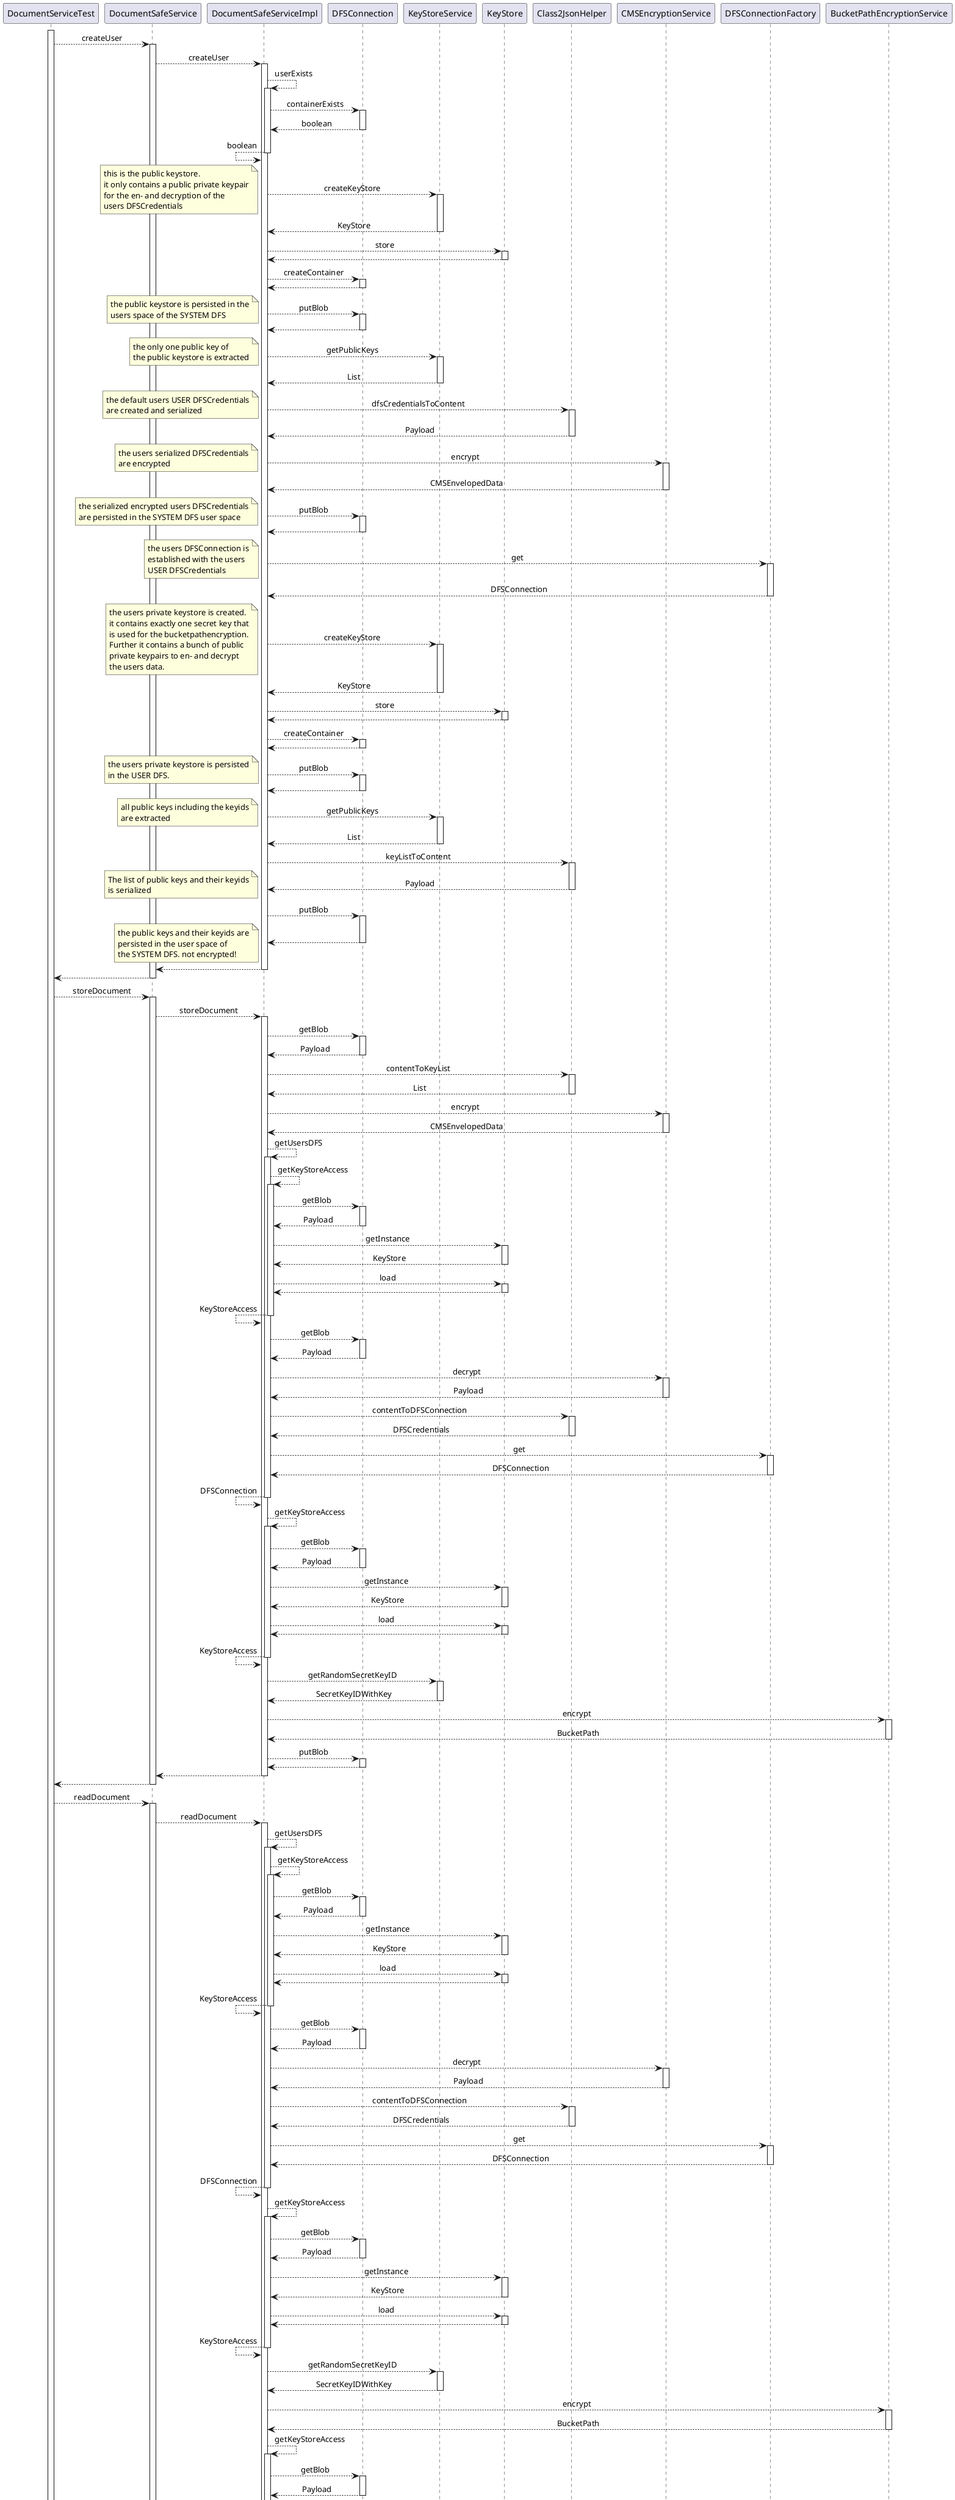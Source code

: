 @startuml

skinparam SequenceMessageAlign center

activate DocumentServiceTest
' DocumentServiceTest
DocumentServiceTest --> DocumentSafeService : createUser

activate DocumentSafeService
' DocumentSafeService
DocumentSafeService --> DocumentSafeServiceImpl : createUser

activate DocumentSafeServiceImpl
' DocumentSafeServiceImpl
DocumentSafeServiceImpl --> DocumentSafeServiceImpl : userExists

activate DocumentSafeServiceImpl
' DocumentSafeServiceImpl
DocumentSafeServiceImpl --> DFSConnection : containerExists

activate DFSConnection
' de.adorsys.dfs.connection.api.service.api.DFSConnection
DocumentSafeServiceImpl <-- DFSConnection : boolean
deactivate DFSConnection

' DocumentSafeServiceImpl
DocumentSafeServiceImpl <-- DocumentSafeServiceImpl : boolean
deactivate DocumentSafeServiceImpl

' DocumentSafeServiceImpl
DocumentSafeServiceImpl --> KeyStoreService : createKeyStore

note left
this is the public keystore.
it only contains a public private keypair
for the en- and decryption of the
users DFSCredentials
end note
activate KeyStoreService
' KeyStoreService
DocumentSafeServiceImpl <-- KeyStoreService : KeyStore
deactivate KeyStoreService

' DocumentSafeServiceImpl
DocumentSafeServiceImpl --> KeyStore : store

activate KeyStore
' java.security.KeyStore
DocumentSafeServiceImpl <-- KeyStore :  
deactivate KeyStore

' DocumentSafeServiceImpl
DocumentSafeServiceImpl --> DFSConnection : createContainer

activate DFSConnection
' de.adorsys.dfs.connection.api.service.api.DFSConnection
DocumentSafeServiceImpl <-- DFSConnection :  
deactivate DFSConnection

' DocumentSafeServiceImpl
DocumentSafeServiceImpl --> DFSConnection : putBlob

note left
the public keystore is persisted in the
users space of the SYSTEM DFS
end note
activate DFSConnection
' de.adorsys.dfs.connection.api.service.api.DFSConnection
DocumentSafeServiceImpl <-- DFSConnection :  
deactivate DFSConnection
' DocumentSafeServiceImpl
DocumentSafeServiceImpl --> KeyStoreService : getPublicKeys
note left
the only one public key of
the public keystore is extracted
end note

activate KeyStoreService
' KeyStoreService
DocumentSafeServiceImpl <-- KeyStoreService : List
deactivate KeyStoreService

' DocumentSafeServiceImpl
DocumentSafeServiceImpl --> Class2JsonHelper : dfsCredentialsToContent

note left
the default users USER DFSCredentials
are created and serialized
end note
activate Class2JsonHelper
' Class2JsonHelper
DocumentSafeServiceImpl <-- Class2JsonHelper : Payload
deactivate Class2JsonHelper

' DocumentSafeServiceImpl
DocumentSafeServiceImpl --> CMSEncryptionService : encrypt
note left
the users serialized DFSCredentials
are encrypted
end note

activate CMSEncryptionService
' CMSEncryptionService
DocumentSafeServiceImpl <-- CMSEncryptionService : CMSEnvelopedData
deactivate CMSEncryptionService

' DocumentSafeServiceImpl
DocumentSafeServiceImpl --> DFSConnection : putBlob
note left
the serialized encrypted users DFSCredentials
are persisted in the SYSTEM DFS user space
end note
activate DFSConnection
' de.adorsys.dfs.connection.api.service.api.DFSConnection
DocumentSafeServiceImpl <-- DFSConnection :  
deactivate DFSConnection

' DocumentSafeServiceImpl
DocumentSafeServiceImpl --> DFSConnectionFactory : get
note left
the users DFSConnection is
established with the users
USER DFSCredentials
end note

activate DFSConnectionFactory
' de.adorsys.dfs.connection.impl.factory.DFSConnectionFactory
DocumentSafeServiceImpl <-- DFSConnectionFactory : DFSConnection
deactivate DFSConnectionFactory

' DocumentSafeServiceImpl
DocumentSafeServiceImpl --> KeyStoreService : createKeyStore
note left
the users private keystore is created.
it contains exactly one secret key that
is used for the bucketpathencryption.
Further it contains a bunch of public
private keypairs to en- and decrypt
the users data.
end note
activate KeyStoreService
' KeyStoreService
DocumentSafeServiceImpl <-- KeyStoreService : KeyStore
deactivate KeyStoreService

' DocumentSafeServiceImpl
DocumentSafeServiceImpl --> KeyStore : store

activate KeyStore
' java.security.KeyStore
DocumentSafeServiceImpl <-- KeyStore :  
deactivate KeyStore

' DocumentSafeServiceImpl
DocumentSafeServiceImpl --> DFSConnection : createContainer

activate DFSConnection
' de.adorsys.dfs.connection.api.service.api.DFSConnection
DocumentSafeServiceImpl <-- DFSConnection :  
deactivate DFSConnection

' DocumentSafeServiceImpl
DocumentSafeServiceImpl --> DFSConnection : putBlob
note left
the users private keystore is persisted
in the USER DFS.
end note
activate DFSConnection
' de.adorsys.dfs.connection.api.service.api.DFSConnection
DocumentSafeServiceImpl <-- DFSConnection :  
deactivate DFSConnection

' DocumentSafeServiceImpl
DocumentSafeServiceImpl --> KeyStoreService : getPublicKeys
note left
all public keys including the keyids
are extracted
end note

activate KeyStoreService
' KeyStoreService
DocumentSafeServiceImpl <-- KeyStoreService : List
deactivate KeyStoreService
' DocumentSafeServiceImpl
DocumentSafeServiceImpl --> Class2JsonHelper : keyListToContent

activate Class2JsonHelper
' Class2JsonHelper
DocumentSafeServiceImpl <-- Class2JsonHelper : Payload
deactivate Class2JsonHelper
note left
The list of public keys and their keyids
is serialized
end note

' DocumentSafeServiceImpl
DocumentSafeServiceImpl --> DFSConnection : putBlob

activate DFSConnection
' de.adorsys.dfs.connection.api.service.api.DFSConnection
DocumentSafeServiceImpl <-- DFSConnection :  
deactivate DFSConnection
note left
the public keys and their keyids are
persisted in the user space of
the SYSTEM DFS. not encrypted!
end note
' DocumentSafeServiceImpl
DocumentSafeService <-- DocumentSafeServiceImpl :  
deactivate DocumentSafeServiceImpl

' DocumentSafeService
DocumentServiceTest <-- DocumentSafeService :  
deactivate DocumentSafeService

' DocumentServiceTest
DocumentServiceTest --> DocumentSafeService : storeDocument

activate DocumentSafeService
' DocumentSafeService
DocumentSafeService --> DocumentSafeServiceImpl : storeDocument

activate DocumentSafeServiceImpl
' DocumentSafeServiceImpl
DocumentSafeServiceImpl --> DFSConnection : getBlob

activate DFSConnection
' de.adorsys.dfs.connection.api.service.api.DFSConnection
DocumentSafeServiceImpl <-- DFSConnection : Payload
deactivate DFSConnection

' DocumentSafeServiceImpl
DocumentSafeServiceImpl --> Class2JsonHelper : contentToKeyList

activate Class2JsonHelper
' Class2JsonHelper
DocumentSafeServiceImpl <-- Class2JsonHelper : List
deactivate Class2JsonHelper

' DocumentSafeServiceImpl
DocumentSafeServiceImpl --> CMSEncryptionService : encrypt

activate CMSEncryptionService
' CMSEncryptionService
DocumentSafeServiceImpl <-- CMSEncryptionService : CMSEnvelopedData
deactivate CMSEncryptionService

' DocumentSafeServiceImpl
DocumentSafeServiceImpl --> DocumentSafeServiceImpl : getUsersDFS

activate DocumentSafeServiceImpl
' DocumentSafeServiceImpl
DocumentSafeServiceImpl --> DocumentSafeServiceImpl : getKeyStoreAccess

activate DocumentSafeServiceImpl
' DocumentSafeServiceImpl
DocumentSafeServiceImpl --> DFSConnection : getBlob

activate DFSConnection
' de.adorsys.dfs.connection.api.service.api.DFSConnection
DocumentSafeServiceImpl <-- DFSConnection : Payload
deactivate DFSConnection

' DocumentSafeServiceImpl
DocumentSafeServiceImpl --> KeyStore : getInstance

activate KeyStore
' java.security.KeyStore
DocumentSafeServiceImpl <-- KeyStore : KeyStore
deactivate KeyStore

' DocumentSafeServiceImpl
DocumentSafeServiceImpl --> KeyStore : load

activate KeyStore
' java.security.KeyStore
DocumentSafeServiceImpl <-- KeyStore :  
deactivate KeyStore

' DocumentSafeServiceImpl
DocumentSafeServiceImpl <-- DocumentSafeServiceImpl : KeyStoreAccess
deactivate DocumentSafeServiceImpl

' DocumentSafeServiceImpl
DocumentSafeServiceImpl --> DFSConnection : getBlob

activate DFSConnection
' de.adorsys.dfs.connection.api.service.api.DFSConnection
DocumentSafeServiceImpl <-- DFSConnection : Payload
deactivate DFSConnection

' DocumentSafeServiceImpl
DocumentSafeServiceImpl --> CMSEncryptionService : decrypt

activate CMSEncryptionService
' CMSEncryptionService
DocumentSafeServiceImpl <-- CMSEncryptionService : Payload
deactivate CMSEncryptionService

' DocumentSafeServiceImpl
DocumentSafeServiceImpl --> Class2JsonHelper : contentToDFSConnection

activate Class2JsonHelper
' Class2JsonHelper
DocumentSafeServiceImpl <-- Class2JsonHelper : DFSCredentials
deactivate Class2JsonHelper

' DocumentSafeServiceImpl
DocumentSafeServiceImpl --> DFSConnectionFactory : get

activate DFSConnectionFactory
' de.adorsys.dfs.connection.impl.factory.DFSConnectionFactory
DocumentSafeServiceImpl <-- DFSConnectionFactory : DFSConnection
deactivate DFSConnectionFactory

' DocumentSafeServiceImpl
DocumentSafeServiceImpl <-- DocumentSafeServiceImpl : DFSConnection
deactivate DocumentSafeServiceImpl

' DocumentSafeServiceImpl
DocumentSafeServiceImpl --> DocumentSafeServiceImpl : getKeyStoreAccess

activate DocumentSafeServiceImpl
' DocumentSafeServiceImpl
DocumentSafeServiceImpl --> DFSConnection : getBlob

activate DFSConnection
' de.adorsys.dfs.connection.api.service.api.DFSConnection
DocumentSafeServiceImpl <-- DFSConnection : Payload
deactivate DFSConnection

' DocumentSafeServiceImpl
DocumentSafeServiceImpl --> KeyStore : getInstance

activate KeyStore
' java.security.KeyStore
DocumentSafeServiceImpl <-- KeyStore : KeyStore
deactivate KeyStore

' DocumentSafeServiceImpl
DocumentSafeServiceImpl --> KeyStore : load

activate KeyStore
' java.security.KeyStore
DocumentSafeServiceImpl <-- KeyStore :  
deactivate KeyStore

' DocumentSafeServiceImpl
DocumentSafeServiceImpl <-- DocumentSafeServiceImpl : KeyStoreAccess
deactivate DocumentSafeServiceImpl

' DocumentSafeServiceImpl
DocumentSafeServiceImpl --> KeyStoreService : getRandomSecretKeyID

activate KeyStoreService
' KeyStoreService
DocumentSafeServiceImpl <-- KeyStoreService : SecretKeyIDWithKey
deactivate KeyStoreService

' DocumentSafeServiceImpl
DocumentSafeServiceImpl --> BucketPathEncryptionService : encrypt

activate BucketPathEncryptionService
' BucketPathEncryptionService
DocumentSafeServiceImpl <-- BucketPathEncryptionService : BucketPath
deactivate BucketPathEncryptionService

' DocumentSafeServiceImpl
DocumentSafeServiceImpl --> DFSConnection : putBlob

activate DFSConnection
' de.adorsys.dfs.connection.api.service.api.DFSConnection
DocumentSafeServiceImpl <-- DFSConnection :  
deactivate DFSConnection

' DocumentSafeServiceImpl
DocumentSafeService <-- DocumentSafeServiceImpl :  
deactivate DocumentSafeServiceImpl

' DocumentSafeService
DocumentServiceTest <-- DocumentSafeService :  
deactivate DocumentSafeService

' DocumentServiceTest
DocumentServiceTest --> DocumentSafeService : readDocument

activate DocumentSafeService
' DocumentSafeService
DocumentSafeService --> DocumentSafeServiceImpl : readDocument

activate DocumentSafeServiceImpl
' DocumentSafeServiceImpl
DocumentSafeServiceImpl --> DocumentSafeServiceImpl : getUsersDFS

activate DocumentSafeServiceImpl
' DocumentSafeServiceImpl
DocumentSafeServiceImpl --> DocumentSafeServiceImpl : getKeyStoreAccess

activate DocumentSafeServiceImpl
' DocumentSafeServiceImpl
DocumentSafeServiceImpl --> DFSConnection : getBlob

activate DFSConnection
' de.adorsys.dfs.connection.api.service.api.DFSConnection
DocumentSafeServiceImpl <-- DFSConnection : Payload
deactivate DFSConnection

' DocumentSafeServiceImpl
DocumentSafeServiceImpl --> KeyStore : getInstance

activate KeyStore
' java.security.KeyStore
DocumentSafeServiceImpl <-- KeyStore : KeyStore
deactivate KeyStore

' DocumentSafeServiceImpl
DocumentSafeServiceImpl --> KeyStore : load

activate KeyStore
' java.security.KeyStore
DocumentSafeServiceImpl <-- KeyStore :  
deactivate KeyStore

' DocumentSafeServiceImpl
DocumentSafeServiceImpl <-- DocumentSafeServiceImpl : KeyStoreAccess
deactivate DocumentSafeServiceImpl

' DocumentSafeServiceImpl
DocumentSafeServiceImpl --> DFSConnection : getBlob

activate DFSConnection
' de.adorsys.dfs.connection.api.service.api.DFSConnection
DocumentSafeServiceImpl <-- DFSConnection : Payload
deactivate DFSConnection

' DocumentSafeServiceImpl
DocumentSafeServiceImpl --> CMSEncryptionService : decrypt

activate CMSEncryptionService
' CMSEncryptionService
DocumentSafeServiceImpl <-- CMSEncryptionService : Payload
deactivate CMSEncryptionService

' DocumentSafeServiceImpl
DocumentSafeServiceImpl --> Class2JsonHelper : contentToDFSConnection

activate Class2JsonHelper
' Class2JsonHelper
DocumentSafeServiceImpl <-- Class2JsonHelper : DFSCredentials
deactivate Class2JsonHelper

' DocumentSafeServiceImpl
DocumentSafeServiceImpl --> DFSConnectionFactory : get

activate DFSConnectionFactory
' de.adorsys.dfs.connection.impl.factory.DFSConnectionFactory
DocumentSafeServiceImpl <-- DFSConnectionFactory : DFSConnection
deactivate DFSConnectionFactory

' DocumentSafeServiceImpl
DocumentSafeServiceImpl <-- DocumentSafeServiceImpl : DFSConnection
deactivate DocumentSafeServiceImpl

' DocumentSafeServiceImpl
DocumentSafeServiceImpl --> DocumentSafeServiceImpl : getKeyStoreAccess

activate DocumentSafeServiceImpl
' DocumentSafeServiceImpl
DocumentSafeServiceImpl --> DFSConnection : getBlob

activate DFSConnection
' de.adorsys.dfs.connection.api.service.api.DFSConnection
DocumentSafeServiceImpl <-- DFSConnection : Payload
deactivate DFSConnection

' DocumentSafeServiceImpl
DocumentSafeServiceImpl --> KeyStore : getInstance

activate KeyStore
' java.security.KeyStore
DocumentSafeServiceImpl <-- KeyStore : KeyStore
deactivate KeyStore

' DocumentSafeServiceImpl
DocumentSafeServiceImpl --> KeyStore : load

activate KeyStore
' java.security.KeyStore
DocumentSafeServiceImpl <-- KeyStore :  
deactivate KeyStore

' DocumentSafeServiceImpl
DocumentSafeServiceImpl <-- DocumentSafeServiceImpl : KeyStoreAccess
deactivate DocumentSafeServiceImpl

' DocumentSafeServiceImpl
DocumentSafeServiceImpl --> KeyStoreService : getRandomSecretKeyID

activate KeyStoreService
' KeyStoreService
DocumentSafeServiceImpl <-- KeyStoreService : SecretKeyIDWithKey
deactivate KeyStoreService

' DocumentSafeServiceImpl
DocumentSafeServiceImpl --> BucketPathEncryptionService : encrypt

activate BucketPathEncryptionService
' BucketPathEncryptionService
DocumentSafeServiceImpl <-- BucketPathEncryptionService : BucketPath
deactivate BucketPathEncryptionService

' DocumentSafeServiceImpl
DocumentSafeServiceImpl --> DocumentSafeServiceImpl : getKeyStoreAccess

activate DocumentSafeServiceImpl
' DocumentSafeServiceImpl
DocumentSafeServiceImpl --> DFSConnection : getBlob

activate DFSConnection
' de.adorsys.dfs.connection.api.service.api.DFSConnection
DocumentSafeServiceImpl <-- DFSConnection : Payload
deactivate DFSConnection

' DocumentSafeServiceImpl
DocumentSafeServiceImpl --> KeyStore : getInstance

activate KeyStore
' java.security.KeyStore
DocumentSafeServiceImpl <-- KeyStore : KeyStore
deactivate KeyStore

' DocumentSafeServiceImpl
DocumentSafeServiceImpl --> KeyStore : load

activate KeyStore
' java.security.KeyStore
DocumentSafeServiceImpl <-- KeyStore :  
deactivate KeyStore

' DocumentSafeServiceImpl
DocumentSafeServiceImpl <-- DocumentSafeServiceImpl : KeyStoreAccess
deactivate DocumentSafeServiceImpl

' DocumentSafeServiceImpl
DocumentSafeServiceImpl --> DFSConnection : getBlob

activate DFSConnection
' de.adorsys.dfs.connection.api.service.api.DFSConnection
DocumentSafeServiceImpl <-- DFSConnection : Payload
deactivate DFSConnection

' DocumentSafeServiceImpl
DocumentSafeServiceImpl --> CMSEncryptionService : decrypt

activate CMSEncryptionService
' CMSEncryptionService
DocumentSafeServiceImpl <-- CMSEncryptionService : Payload
deactivate CMSEncryptionService

' DocumentSafeServiceImpl
DocumentSafeService <-- DocumentSafeServiceImpl : DSDocument
deactivate DocumentSafeServiceImpl

' DocumentSafeService
DocumentServiceTest <-- DocumentSafeService : DSDocument
deactivate DocumentSafeService

' DocumentServiceTest
DocumentServiceTest --> DocumentSafeService : destroyUser

activate DocumentSafeService
' DocumentSafeService
DocumentSafeService --> DocumentSafeServiceImpl : destroyUser

activate DocumentSafeServiceImpl
' DocumentSafeServiceImpl
DocumentSafeServiceImpl --> DocumentSafeServiceImpl : getUsersDFS

activate DocumentSafeServiceImpl
' DocumentSafeServiceImpl
DocumentSafeServiceImpl --> DocumentSafeServiceImpl : getKeyStoreAccess

activate DocumentSafeServiceImpl
' DocumentSafeServiceImpl
DocumentSafeServiceImpl --> DFSConnection : getBlob

activate DFSConnection
' de.adorsys.dfs.connection.api.service.api.DFSConnection
DocumentSafeServiceImpl <-- DFSConnection : Payload
deactivate DFSConnection

' DocumentSafeServiceImpl
DocumentSafeServiceImpl --> KeyStore : getInstance

activate KeyStore
' java.security.KeyStore
DocumentSafeServiceImpl <-- KeyStore : KeyStore
deactivate KeyStore

' DocumentSafeServiceImpl
DocumentSafeServiceImpl --> KeyStore : load

activate KeyStore
' java.security.KeyStore
DocumentSafeServiceImpl <-- KeyStore :  
deactivate KeyStore

' DocumentSafeServiceImpl
DocumentSafeServiceImpl <-- DocumentSafeServiceImpl : KeyStoreAccess
deactivate DocumentSafeServiceImpl

' DocumentSafeServiceImpl
DocumentSafeServiceImpl --> DFSConnection : getBlob

activate DFSConnection
' de.adorsys.dfs.connection.api.service.api.DFSConnection
DocumentSafeServiceImpl <-- DFSConnection : Payload
deactivate DFSConnection

' DocumentSafeServiceImpl
DocumentSafeServiceImpl --> CMSEncryptionService : decrypt

activate CMSEncryptionService
' CMSEncryptionService
DocumentSafeServiceImpl <-- CMSEncryptionService : Payload
deactivate CMSEncryptionService

' DocumentSafeServiceImpl
DocumentSafeServiceImpl --> Class2JsonHelper : contentToDFSConnection

activate Class2JsonHelper
' Class2JsonHelper
DocumentSafeServiceImpl <-- Class2JsonHelper : DFSCredentials
deactivate Class2JsonHelper

' DocumentSafeServiceImpl
DocumentSafeServiceImpl --> DFSConnectionFactory : get

activate DFSConnectionFactory
' de.adorsys.dfs.connection.impl.factory.DFSConnectionFactory
DocumentSafeServiceImpl <-- DFSConnectionFactory : DFSConnection
deactivate DFSConnectionFactory

' DocumentSafeServiceImpl
DocumentSafeServiceImpl <-- DocumentSafeServiceImpl : DFSConnection
deactivate DocumentSafeServiceImpl

' DocumentSafeServiceImpl
DocumentSafeServiceImpl --> DFSConnection : deleteContainer

activate DFSConnection
' de.adorsys.dfs.connection.api.service.api.DFSConnection
DocumentSafeServiceImpl <-- DFSConnection :  
deactivate DFSConnection

' DocumentSafeServiceImpl
DocumentSafeServiceImpl --> DFSConnection : deleteContainer

activate DFSConnection
' de.adorsys.dfs.connection.api.service.api.DFSConnection
DocumentSafeServiceImpl <-- DFSConnection :  
deactivate DFSConnection

' DocumentSafeServiceImpl
DocumentSafeService <-- DocumentSafeServiceImpl :  
deactivate DocumentSafeServiceImpl

' DocumentSafeService
DocumentServiceTest <-- DocumentSafeService :  
deactivate DocumentSafeService

@enduml
